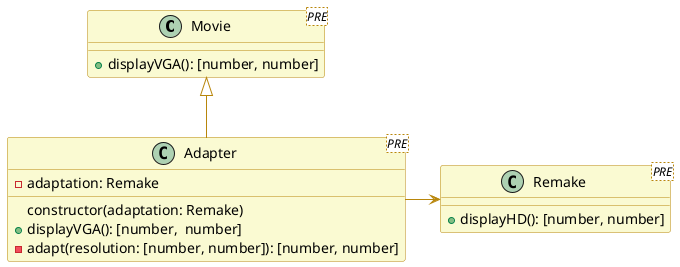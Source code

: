 @startuml

skinparam class {
  backgroundColor lightgoldenrodyellow
  arrowColor darkgoldenrod
  borderColor darkgoldenrod
}

class Movie <PRE> {
  + displayVGA(): [number, number]
}

class Adapter <PRE> {
  - adaptation: Remake
  constructor(adaptation: Remake)
  + displayVGA(): [number,  number]
  - adapt(resolution: [number, number]): [number, number]
}

class Remake <PRE> {
  + displayHD(): [number, number]
}

Movie <|-- Adapter
Adapter -> Remake

@enduml
